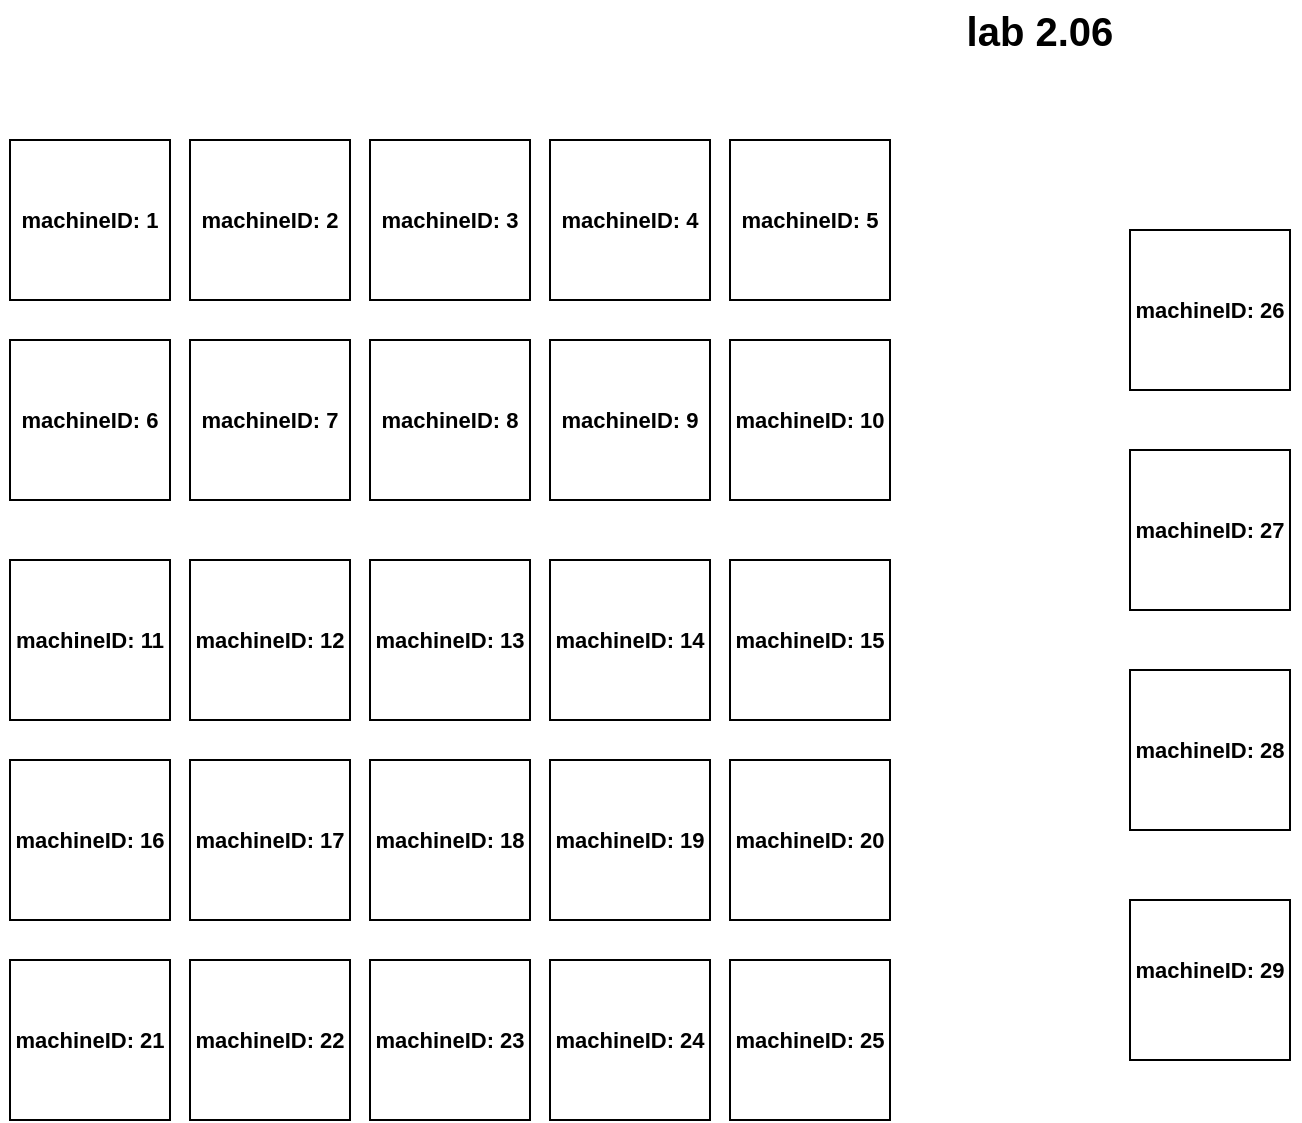 <mxfile version="21.6.1" type="device">
  <diagram name="Page-1" id="T7QI6bCoH-Yo_qbzm5Rj">
    <mxGraphModel dx="980" dy="879" grid="1" gridSize="10" guides="1" tooltips="1" connect="1" arrows="1" fold="1" page="1" pageScale="1" pageWidth="827" pageHeight="1169" math="0" shadow="0">
      <root>
        <mxCell id="0" />
        <mxCell id="1" parent="0" />
        <mxCell id="VPfHCtBh5Pd68yjzl2ED-1" value="" style="whiteSpace=wrap;html=1;aspect=fixed;" parent="1" vertex="1">
          <mxGeometry x="50" y="110" width="80" height="80" as="geometry" />
        </mxCell>
        <mxCell id="VPfHCtBh5Pd68yjzl2ED-2" value="" style="whiteSpace=wrap;html=1;aspect=fixed;" parent="1" vertex="1">
          <mxGeometry x="140" y="110" width="80" height="80" as="geometry" />
        </mxCell>
        <mxCell id="VPfHCtBh5Pd68yjzl2ED-3" value="" style="whiteSpace=wrap;html=1;aspect=fixed;" parent="1" vertex="1">
          <mxGeometry x="230" y="110" width="80" height="80" as="geometry" />
        </mxCell>
        <mxCell id="VPfHCtBh5Pd68yjzl2ED-4" value="" style="whiteSpace=wrap;html=1;aspect=fixed;" parent="1" vertex="1">
          <mxGeometry x="320" y="110" width="80" height="80" as="geometry" />
        </mxCell>
        <mxCell id="VPfHCtBh5Pd68yjzl2ED-5" value="" style="whiteSpace=wrap;html=1;aspect=fixed;" parent="1" vertex="1">
          <mxGeometry x="410" y="110" width="80" height="80" as="geometry" />
        </mxCell>
        <mxCell id="VPfHCtBh5Pd68yjzl2ED-6" value="" style="whiteSpace=wrap;html=1;aspect=fixed;" parent="1" vertex="1">
          <mxGeometry x="50" y="210" width="80" height="80" as="geometry" />
        </mxCell>
        <mxCell id="VPfHCtBh5Pd68yjzl2ED-7" value="" style="whiteSpace=wrap;html=1;aspect=fixed;" parent="1" vertex="1">
          <mxGeometry x="140" y="210" width="80" height="80" as="geometry" />
        </mxCell>
        <mxCell id="VPfHCtBh5Pd68yjzl2ED-8" value="" style="whiteSpace=wrap;html=1;aspect=fixed;" parent="1" vertex="1">
          <mxGeometry x="230" y="210" width="80" height="80" as="geometry" />
        </mxCell>
        <mxCell id="VPfHCtBh5Pd68yjzl2ED-9" value="" style="whiteSpace=wrap;html=1;aspect=fixed;" parent="1" vertex="1">
          <mxGeometry x="320" y="210" width="80" height="80" as="geometry" />
        </mxCell>
        <mxCell id="VPfHCtBh5Pd68yjzl2ED-10" value="" style="whiteSpace=wrap;html=1;aspect=fixed;" parent="1" vertex="1">
          <mxGeometry x="410" y="210" width="80" height="80" as="geometry" />
        </mxCell>
        <mxCell id="VPfHCtBh5Pd68yjzl2ED-11" value="" style="whiteSpace=wrap;html=1;aspect=fixed;" parent="1" vertex="1">
          <mxGeometry x="50" y="320" width="80" height="80" as="geometry" />
        </mxCell>
        <mxCell id="VPfHCtBh5Pd68yjzl2ED-12" value="" style="whiteSpace=wrap;html=1;aspect=fixed;" parent="1" vertex="1">
          <mxGeometry x="140" y="320" width="80" height="80" as="geometry" />
        </mxCell>
        <mxCell id="VPfHCtBh5Pd68yjzl2ED-13" value="" style="whiteSpace=wrap;html=1;aspect=fixed;" parent="1" vertex="1">
          <mxGeometry x="230" y="320" width="80" height="80" as="geometry" />
        </mxCell>
        <mxCell id="VPfHCtBh5Pd68yjzl2ED-14" value="" style="whiteSpace=wrap;html=1;aspect=fixed;" parent="1" vertex="1">
          <mxGeometry x="320" y="320" width="80" height="80" as="geometry" />
        </mxCell>
        <mxCell id="VPfHCtBh5Pd68yjzl2ED-15" value="" style="whiteSpace=wrap;html=1;aspect=fixed;" parent="1" vertex="1">
          <mxGeometry x="410" y="320" width="80" height="80" as="geometry" />
        </mxCell>
        <mxCell id="VPfHCtBh5Pd68yjzl2ED-16" value="" style="whiteSpace=wrap;html=1;aspect=fixed;" parent="1" vertex="1">
          <mxGeometry x="50" y="420" width="80" height="80" as="geometry" />
        </mxCell>
        <mxCell id="VPfHCtBh5Pd68yjzl2ED-17" value="" style="whiteSpace=wrap;html=1;aspect=fixed;" parent="1" vertex="1">
          <mxGeometry x="140" y="420" width="80" height="80" as="geometry" />
        </mxCell>
        <mxCell id="VPfHCtBh5Pd68yjzl2ED-18" value="" style="whiteSpace=wrap;html=1;aspect=fixed;" parent="1" vertex="1">
          <mxGeometry x="230" y="420" width="80" height="80" as="geometry" />
        </mxCell>
        <mxCell id="VPfHCtBh5Pd68yjzl2ED-19" value="" style="whiteSpace=wrap;html=1;aspect=fixed;" parent="1" vertex="1">
          <mxGeometry x="320" y="420" width="80" height="80" as="geometry" />
        </mxCell>
        <mxCell id="VPfHCtBh5Pd68yjzl2ED-24" value="" style="whiteSpace=wrap;html=1;aspect=fixed;" parent="1" vertex="1">
          <mxGeometry x="610" y="155" width="80" height="80" as="geometry" />
        </mxCell>
        <mxCell id="VPfHCtBh5Pd68yjzl2ED-29" value="" style="whiteSpace=wrap;html=1;aspect=fixed;" parent="1" vertex="1">
          <mxGeometry x="610" y="265" width="80" height="80" as="geometry" />
        </mxCell>
        <mxCell id="VPfHCtBh5Pd68yjzl2ED-33" value="" style="whiteSpace=wrap;html=1;aspect=fixed;" parent="1" vertex="1">
          <mxGeometry x="610" y="375" width="80" height="80" as="geometry" />
        </mxCell>
        <mxCell id="VPfHCtBh5Pd68yjzl2ED-34" value="" style="whiteSpace=wrap;html=1;aspect=fixed;" parent="1" vertex="1">
          <mxGeometry x="410" y="420" width="80" height="80" as="geometry" />
        </mxCell>
        <mxCell id="VPfHCtBh5Pd68yjzl2ED-38" value="" style="whiteSpace=wrap;html=1;aspect=fixed;" parent="1" vertex="1">
          <mxGeometry x="610" y="490" width="80" height="80" as="geometry" />
        </mxCell>
        <mxCell id="VPfHCtBh5Pd68yjzl2ED-39" value="" style="whiteSpace=wrap;html=1;aspect=fixed;" parent="1" vertex="1">
          <mxGeometry x="50" y="520" width="80" height="80" as="geometry" />
        </mxCell>
        <mxCell id="VPfHCtBh5Pd68yjzl2ED-40" value="" style="whiteSpace=wrap;html=1;aspect=fixed;" parent="1" vertex="1">
          <mxGeometry x="140" y="520" width="80" height="80" as="geometry" />
        </mxCell>
        <mxCell id="VPfHCtBh5Pd68yjzl2ED-41" value="" style="whiteSpace=wrap;html=1;aspect=fixed;" parent="1" vertex="1">
          <mxGeometry x="230" y="520" width="80" height="80" as="geometry" />
        </mxCell>
        <mxCell id="VPfHCtBh5Pd68yjzl2ED-42" value="" style="whiteSpace=wrap;html=1;aspect=fixed;" parent="1" vertex="1">
          <mxGeometry x="320" y="520" width="80" height="80" as="geometry" />
        </mxCell>
        <mxCell id="VPfHCtBh5Pd68yjzl2ED-43" value="" style="whiteSpace=wrap;html=1;aspect=fixed;" parent="1" vertex="1">
          <mxGeometry x="410" y="520" width="80" height="80" as="geometry" />
        </mxCell>
        <mxCell id="VPfHCtBh5Pd68yjzl2ED-87" value="&lt;b&gt;&lt;font style=&quot;font-size: 20px;&quot;&gt;lab 2.06&lt;/font&gt;&lt;/b&gt;" style="text;html=1;strokeColor=none;fillColor=none;align=center;verticalAlign=middle;whiteSpace=wrap;rounded=0;" parent="1" vertex="1">
          <mxGeometry x="500" y="40" width="130" height="30" as="geometry" />
        </mxCell>
        <mxCell id="VPfHCtBh5Pd68yjzl2ED-88" value="&lt;b style=&quot;&quot;&gt;&lt;font style=&quot;font-size: 11px;&quot;&gt;machineID: 1&lt;/font&gt;&lt;/b&gt;" style="text;html=1;strokeColor=none;fillColor=none;align=center;verticalAlign=middle;whiteSpace=wrap;rounded=0;" parent="1" vertex="1">
          <mxGeometry x="45" y="135" width="90" height="30" as="geometry" />
        </mxCell>
        <mxCell id="VPfHCtBh5Pd68yjzl2ED-89" value="&lt;b style=&quot;&quot;&gt;&lt;font style=&quot;font-size: 11px;&quot;&gt;machineID: 2&lt;/font&gt;&lt;/b&gt;" style="text;html=1;strokeColor=none;fillColor=none;align=center;verticalAlign=middle;whiteSpace=wrap;rounded=0;" parent="1" vertex="1">
          <mxGeometry x="135" y="135" width="90" height="30" as="geometry" />
        </mxCell>
        <mxCell id="VPfHCtBh5Pd68yjzl2ED-90" value="&lt;b style=&quot;&quot;&gt;&lt;font style=&quot;font-size: 11px;&quot;&gt;machineID: 3&lt;/font&gt;&lt;/b&gt;" style="text;html=1;strokeColor=none;fillColor=none;align=center;verticalAlign=middle;whiteSpace=wrap;rounded=0;" parent="1" vertex="1">
          <mxGeometry x="225" y="135" width="90" height="30" as="geometry" />
        </mxCell>
        <mxCell id="VPfHCtBh5Pd68yjzl2ED-91" value="&lt;b style=&quot;&quot;&gt;&lt;font style=&quot;font-size: 11px;&quot;&gt;machineID: 4&lt;/font&gt;&lt;/b&gt;" style="text;html=1;strokeColor=none;fillColor=none;align=center;verticalAlign=middle;whiteSpace=wrap;rounded=0;" parent="1" vertex="1">
          <mxGeometry x="315" y="135" width="90" height="30" as="geometry" />
        </mxCell>
        <mxCell id="VPfHCtBh5Pd68yjzl2ED-92" value="&lt;b style=&quot;&quot;&gt;&lt;font style=&quot;font-size: 11px;&quot;&gt;machineID: 5&lt;/font&gt;&lt;/b&gt;" style="text;html=1;strokeColor=none;fillColor=none;align=center;verticalAlign=middle;whiteSpace=wrap;rounded=0;" parent="1" vertex="1">
          <mxGeometry x="405" y="135" width="90" height="30" as="geometry" />
        </mxCell>
        <mxCell id="VPfHCtBh5Pd68yjzl2ED-97" value="&lt;b style=&quot;&quot;&gt;&lt;font style=&quot;font-size: 11px;&quot;&gt;machineID: 26&lt;/font&gt;&lt;/b&gt;" style="text;html=1;strokeColor=none;fillColor=none;align=center;verticalAlign=middle;whiteSpace=wrap;rounded=0;" parent="1" vertex="1">
          <mxGeometry x="605" y="180" width="90" height="30" as="geometry" />
        </mxCell>
        <mxCell id="VPfHCtBh5Pd68yjzl2ED-98" value="&lt;b style=&quot;&quot;&gt;&lt;font style=&quot;font-size: 11px;&quot;&gt;machineID: 6&lt;/font&gt;&lt;/b&gt;" style="text;html=1;strokeColor=none;fillColor=none;align=center;verticalAlign=middle;whiteSpace=wrap;rounded=0;" parent="1" vertex="1">
          <mxGeometry x="45" y="235" width="90" height="30" as="geometry" />
        </mxCell>
        <mxCell id="VPfHCtBh5Pd68yjzl2ED-99" value="&lt;b style=&quot;&quot;&gt;&lt;font style=&quot;font-size: 11px;&quot;&gt;machineID: 7&lt;/font&gt;&lt;/b&gt;" style="text;html=1;strokeColor=none;fillColor=none;align=center;verticalAlign=middle;whiteSpace=wrap;rounded=0;" parent="1" vertex="1">
          <mxGeometry x="135" y="235" width="90" height="30" as="geometry" />
        </mxCell>
        <mxCell id="VPfHCtBh5Pd68yjzl2ED-100" value="&lt;b style=&quot;&quot;&gt;&lt;font style=&quot;font-size: 11px;&quot;&gt;machineID: 8&lt;/font&gt;&lt;/b&gt;" style="text;html=1;strokeColor=none;fillColor=none;align=center;verticalAlign=middle;whiteSpace=wrap;rounded=0;" parent="1" vertex="1">
          <mxGeometry x="225" y="235" width="90" height="30" as="geometry" />
        </mxCell>
        <mxCell id="VPfHCtBh5Pd68yjzl2ED-101" value="&lt;b style=&quot;&quot;&gt;&lt;font style=&quot;font-size: 11px;&quot;&gt;machineID: 9&lt;/font&gt;&lt;/b&gt;" style="text;html=1;strokeColor=none;fillColor=none;align=center;verticalAlign=middle;whiteSpace=wrap;rounded=0;" parent="1" vertex="1">
          <mxGeometry x="315" y="235" width="90" height="30" as="geometry" />
        </mxCell>
        <mxCell id="VPfHCtBh5Pd68yjzl2ED-102" value="&lt;b style=&quot;&quot;&gt;&lt;font style=&quot;font-size: 11px;&quot;&gt;machineID: 10&lt;/font&gt;&lt;/b&gt;" style="text;html=1;strokeColor=none;fillColor=none;align=center;verticalAlign=middle;whiteSpace=wrap;rounded=0;" parent="1" vertex="1">
          <mxGeometry x="405" y="235" width="90" height="30" as="geometry" />
        </mxCell>
        <mxCell id="VPfHCtBh5Pd68yjzl2ED-104" value="&lt;b style=&quot;&quot;&gt;&lt;font style=&quot;font-size: 11px;&quot;&gt;machineID: 11&lt;/font&gt;&lt;/b&gt;" style="text;html=1;strokeColor=none;fillColor=none;align=center;verticalAlign=middle;whiteSpace=wrap;rounded=0;" parent="1" vertex="1">
          <mxGeometry x="45" y="345" width="90" height="30" as="geometry" />
        </mxCell>
        <mxCell id="VPfHCtBh5Pd68yjzl2ED-105" value="&lt;b style=&quot;&quot;&gt;&lt;font style=&quot;font-size: 11px;&quot;&gt;machineID: 12&lt;/font&gt;&lt;/b&gt;" style="text;html=1;strokeColor=none;fillColor=none;align=center;verticalAlign=middle;whiteSpace=wrap;rounded=0;" parent="1" vertex="1">
          <mxGeometry x="135" y="345" width="90" height="30" as="geometry" />
        </mxCell>
        <mxCell id="VPfHCtBh5Pd68yjzl2ED-106" value="&lt;b style=&quot;&quot;&gt;&lt;font style=&quot;font-size: 11px;&quot;&gt;machineID: 13&lt;/font&gt;&lt;/b&gt;" style="text;html=1;strokeColor=none;fillColor=none;align=center;verticalAlign=middle;whiteSpace=wrap;rounded=0;" parent="1" vertex="1">
          <mxGeometry x="225" y="345" width="90" height="30" as="geometry" />
        </mxCell>
        <mxCell id="VPfHCtBh5Pd68yjzl2ED-107" value="&lt;b style=&quot;&quot;&gt;&lt;font style=&quot;font-size: 11px;&quot;&gt;machineID: 14&lt;/font&gt;&lt;/b&gt;" style="text;html=1;strokeColor=none;fillColor=none;align=center;verticalAlign=middle;whiteSpace=wrap;rounded=0;" parent="1" vertex="1">
          <mxGeometry x="315" y="345" width="90" height="30" as="geometry" />
        </mxCell>
        <mxCell id="VPfHCtBh5Pd68yjzl2ED-108" value="&lt;b style=&quot;&quot;&gt;&lt;font style=&quot;font-size: 11px;&quot;&gt;machineID: 15&lt;/font&gt;&lt;/b&gt;" style="text;html=1;strokeColor=none;fillColor=none;align=center;verticalAlign=middle;whiteSpace=wrap;rounded=0;" parent="1" vertex="1">
          <mxGeometry x="405" y="345" width="90" height="30" as="geometry" />
        </mxCell>
        <mxCell id="VPfHCtBh5Pd68yjzl2ED-113" value="&lt;b style=&quot;&quot;&gt;&lt;font style=&quot;font-size: 11px;&quot;&gt;machineID: 27&lt;/font&gt;&lt;/b&gt;" style="text;html=1;strokeColor=none;fillColor=none;align=center;verticalAlign=middle;whiteSpace=wrap;rounded=0;" parent="1" vertex="1">
          <mxGeometry x="605" y="290" width="90" height="30" as="geometry" />
        </mxCell>
        <mxCell id="VPfHCtBh5Pd68yjzl2ED-116" value="&lt;b style=&quot;&quot;&gt;&lt;font style=&quot;font-size: 11px;&quot;&gt;machineID: 28&lt;/font&gt;&lt;/b&gt;" style="text;html=1;strokeColor=none;fillColor=none;align=center;verticalAlign=middle;whiteSpace=wrap;rounded=0;" parent="1" vertex="1">
          <mxGeometry x="605" y="400" width="90" height="30" as="geometry" />
        </mxCell>
        <mxCell id="VPfHCtBh5Pd68yjzl2ED-117" value="&lt;b style=&quot;&quot;&gt;&lt;font style=&quot;font-size: 11px;&quot;&gt;machineID: 16&lt;/font&gt;&lt;/b&gt;" style="text;html=1;strokeColor=none;fillColor=none;align=center;verticalAlign=middle;whiteSpace=wrap;rounded=0;" parent="1" vertex="1">
          <mxGeometry x="45" y="445" width="90" height="30" as="geometry" />
        </mxCell>
        <mxCell id="VPfHCtBh5Pd68yjzl2ED-118" value="&lt;b style=&quot;&quot;&gt;&lt;font style=&quot;font-size: 11px;&quot;&gt;machineID: 17&lt;/font&gt;&lt;/b&gt;" style="text;html=1;strokeColor=none;fillColor=none;align=center;verticalAlign=middle;whiteSpace=wrap;rounded=0;" parent="1" vertex="1">
          <mxGeometry x="135" y="445" width="90" height="30" as="geometry" />
        </mxCell>
        <mxCell id="VPfHCtBh5Pd68yjzl2ED-119" value="&lt;b style=&quot;&quot;&gt;&lt;font style=&quot;font-size: 11px;&quot;&gt;machineID: 18&lt;/font&gt;&lt;/b&gt;" style="text;html=1;strokeColor=none;fillColor=none;align=center;verticalAlign=middle;whiteSpace=wrap;rounded=0;" parent="1" vertex="1">
          <mxGeometry x="225" y="445" width="90" height="30" as="geometry" />
        </mxCell>
        <mxCell id="VPfHCtBh5Pd68yjzl2ED-120" value="&lt;b style=&quot;&quot;&gt;&lt;font style=&quot;font-size: 11px;&quot;&gt;machineID: 19&lt;/font&gt;&lt;/b&gt;" style="text;html=1;strokeColor=none;fillColor=none;align=center;verticalAlign=middle;whiteSpace=wrap;rounded=0;" parent="1" vertex="1">
          <mxGeometry x="315" y="445" width="90" height="30" as="geometry" />
        </mxCell>
        <mxCell id="VPfHCtBh5Pd68yjzl2ED-121" value="&lt;b style=&quot;&quot;&gt;&lt;font style=&quot;font-size: 11px;&quot;&gt;machineID: 20&lt;/font&gt;&lt;/b&gt;" style="text;html=1;strokeColor=none;fillColor=none;align=center;verticalAlign=middle;whiteSpace=wrap;rounded=0;" parent="1" vertex="1">
          <mxGeometry x="405" y="445" width="90" height="30" as="geometry" />
        </mxCell>
        <mxCell id="VPfHCtBh5Pd68yjzl2ED-125" value="&lt;b style=&quot;&quot;&gt;&lt;font style=&quot;font-size: 11px;&quot;&gt;machineID: 29&lt;/font&gt;&lt;/b&gt;" style="text;html=1;strokeColor=none;fillColor=none;align=center;verticalAlign=middle;whiteSpace=wrap;rounded=0;" parent="1" vertex="1">
          <mxGeometry x="605" y="510" width="90" height="30" as="geometry" />
        </mxCell>
        <mxCell id="VPfHCtBh5Pd68yjzl2ED-126" value="&lt;b style=&quot;&quot;&gt;&lt;font style=&quot;font-size: 11px;&quot;&gt;machineID: 21&lt;/font&gt;&lt;/b&gt;" style="text;html=1;strokeColor=none;fillColor=none;align=center;verticalAlign=middle;whiteSpace=wrap;rounded=0;" parent="1" vertex="1">
          <mxGeometry x="45" y="545" width="90" height="30" as="geometry" />
        </mxCell>
        <mxCell id="VPfHCtBh5Pd68yjzl2ED-127" value="&lt;b style=&quot;&quot;&gt;&lt;font style=&quot;font-size: 11px;&quot;&gt;machineID: 22&lt;/font&gt;&lt;/b&gt;" style="text;html=1;strokeColor=none;fillColor=none;align=center;verticalAlign=middle;whiteSpace=wrap;rounded=0;" parent="1" vertex="1">
          <mxGeometry x="135" y="545" width="90" height="30" as="geometry" />
        </mxCell>
        <mxCell id="VPfHCtBh5Pd68yjzl2ED-128" value="&lt;b style=&quot;&quot;&gt;&lt;font style=&quot;font-size: 11px;&quot;&gt;machineID: 23&lt;/font&gt;&lt;/b&gt;" style="text;html=1;strokeColor=none;fillColor=none;align=center;verticalAlign=middle;whiteSpace=wrap;rounded=0;" parent="1" vertex="1">
          <mxGeometry x="225" y="545" width="90" height="30" as="geometry" />
        </mxCell>
        <mxCell id="VPfHCtBh5Pd68yjzl2ED-129" value="&lt;b style=&quot;&quot;&gt;&lt;font style=&quot;font-size: 11px;&quot;&gt;machineID: 24&lt;/font&gt;&lt;/b&gt;" style="text;html=1;strokeColor=none;fillColor=none;align=center;verticalAlign=middle;whiteSpace=wrap;rounded=0;" parent="1" vertex="1">
          <mxGeometry x="315" y="545" width="90" height="30" as="geometry" />
        </mxCell>
        <mxCell id="VPfHCtBh5Pd68yjzl2ED-130" value="&lt;b style=&quot;&quot;&gt;&lt;font style=&quot;font-size: 11px;&quot;&gt;machineID: 25&lt;/font&gt;&lt;/b&gt;" style="text;html=1;strokeColor=none;fillColor=none;align=center;verticalAlign=middle;whiteSpace=wrap;rounded=0;" parent="1" vertex="1">
          <mxGeometry x="405" y="545" width="90" height="30" as="geometry" />
        </mxCell>
      </root>
    </mxGraphModel>
  </diagram>
</mxfile>
